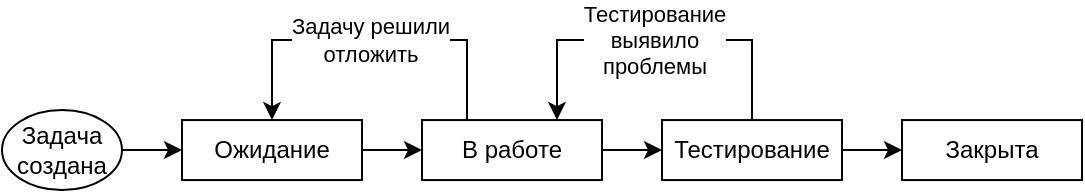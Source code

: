 <mxfile version="22.1.11" type="device">
  <diagram name="Страница — 1" id="HzxBIjjh_OureXPaeyyy">
    <mxGraphModel dx="978" dy="577" grid="1" gridSize="10" guides="1" tooltips="1" connect="1" arrows="1" fold="1" page="1" pageScale="1" pageWidth="827" pageHeight="1169" math="0" shadow="0">
      <root>
        <mxCell id="0" />
        <mxCell id="1" parent="0" />
        <mxCell id="D2X6ourl9MeWVjjlwMgK-5" style="edgeStyle=orthogonalEdgeStyle;rounded=0;orthogonalLoop=1;jettySize=auto;html=1;" parent="1" source="D2X6ourl9MeWVjjlwMgK-1" target="D2X6ourl9MeWVjjlwMgK-2" edge="1">
          <mxGeometry relative="1" as="geometry" />
        </mxCell>
        <mxCell id="D2X6ourl9MeWVjjlwMgK-1" value="Ожидание" style="rounded=0;whiteSpace=wrap;html=1;" parent="1" vertex="1">
          <mxGeometry x="240" y="440.03" width="90" height="30" as="geometry" />
        </mxCell>
        <mxCell id="D2X6ourl9MeWVjjlwMgK-6" style="edgeStyle=orthogonalEdgeStyle;rounded=0;orthogonalLoop=1;jettySize=auto;html=1;" parent="1" source="D2X6ourl9MeWVjjlwMgK-2" target="D2X6ourl9MeWVjjlwMgK-3" edge="1">
          <mxGeometry relative="1" as="geometry" />
        </mxCell>
        <mxCell id="D2X6ourl9MeWVjjlwMgK-9" value="Задачу решили&lt;br&gt;отложить" style="edgeStyle=orthogonalEdgeStyle;rounded=0;orthogonalLoop=1;jettySize=auto;html=1;elbow=vertical;labelBackgroundColor=default;exitX=0.25;exitY=0;exitDx=0;exitDy=0;" parent="1" source="D2X6ourl9MeWVjjlwMgK-2" target="D2X6ourl9MeWVjjlwMgK-1" edge="1">
          <mxGeometry relative="1" as="geometry">
            <Array as="points">
              <mxPoint x="383" y="400.03" />
              <mxPoint x="285" y="400.03" />
            </Array>
            <mxPoint x="390" y="420.03" as="sourcePoint" />
          </mxGeometry>
        </mxCell>
        <mxCell id="D2X6ourl9MeWVjjlwMgK-2" value="В работе" style="rounded=0;whiteSpace=wrap;html=1;" parent="1" vertex="1">
          <mxGeometry x="360" y="440.03" width="90" height="30" as="geometry" />
        </mxCell>
        <mxCell id="D2X6ourl9MeWVjjlwMgK-7" style="edgeStyle=orthogonalEdgeStyle;rounded=0;orthogonalLoop=1;jettySize=auto;html=1;" parent="1" source="D2X6ourl9MeWVjjlwMgK-3" target="D2X6ourl9MeWVjjlwMgK-4" edge="1">
          <mxGeometry relative="1" as="geometry" />
        </mxCell>
        <mxCell id="D2X6ourl9MeWVjjlwMgK-3" value="Тестирование" style="rounded=0;whiteSpace=wrap;html=1;" parent="1" vertex="1">
          <mxGeometry x="480" y="440.03" width="90" height="30" as="geometry" />
        </mxCell>
        <mxCell id="D2X6ourl9MeWVjjlwMgK-4" value="Закрыта" style="rounded=0;whiteSpace=wrap;html=1;" parent="1" vertex="1">
          <mxGeometry x="600" y="440.03" width="90" height="30" as="geometry" />
        </mxCell>
        <mxCell id="D2X6ourl9MeWVjjlwMgK-8" value="Тестирование&lt;br&gt;выявило&lt;br&gt;проблемы" style="edgeStyle=elbowEdgeStyle;rounded=0;orthogonalLoop=1;jettySize=auto;html=1;elbow=vertical;labelBackgroundColor=default;labelBorderColor=none;entryX=0.75;entryY=0;entryDx=0;entryDy=0;exitX=0.5;exitY=0;exitDx=0;exitDy=0;" parent="1" source="D2X6ourl9MeWVjjlwMgK-3" target="D2X6ourl9MeWVjjlwMgK-2" edge="1">
          <mxGeometry relative="1" as="geometry">
            <Array as="points">
              <mxPoint x="480" y="400.03" />
            </Array>
          </mxGeometry>
        </mxCell>
        <mxCell id="D2X6ourl9MeWVjjlwMgK-10" value="" style="endArrow=classic;html=1;rounded=0;" parent="1" source="D2X6ourl9MeWVjjlwMgK-12" target="D2X6ourl9MeWVjjlwMgK-1" edge="1">
          <mxGeometry width="50" height="50" relative="1" as="geometry">
            <mxPoint x="295" y="402.03" as="sourcePoint" />
            <mxPoint x="340" y="360.03" as="targetPoint" />
          </mxGeometry>
        </mxCell>
        <mxCell id="D2X6ourl9MeWVjjlwMgK-12" value="Задача создана" style="ellipse;whiteSpace=wrap;html=1;" parent="1" vertex="1">
          <mxGeometry x="150" y="435.03" width="60" height="40" as="geometry" />
        </mxCell>
      </root>
    </mxGraphModel>
  </diagram>
</mxfile>
